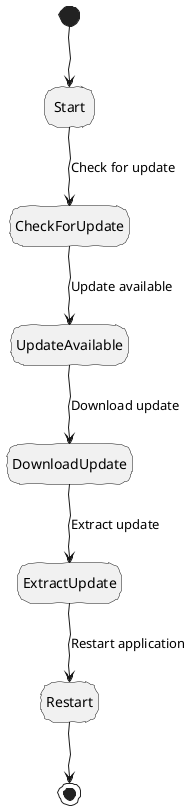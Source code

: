 @startuml 简单状态图

skinparam handwritten true

hide empty description 
[*] --> Start
Start --> CheckForUpdate : Check for update
CheckForUpdate --> UpdateAvailable : Update available
UpdateAvailable --> DownloadUpdate : Download update
DownloadUpdate --> ExtractUpdate : Extract update
ExtractUpdate --> Restart : Restart application
Restart --> [*]


@enduml